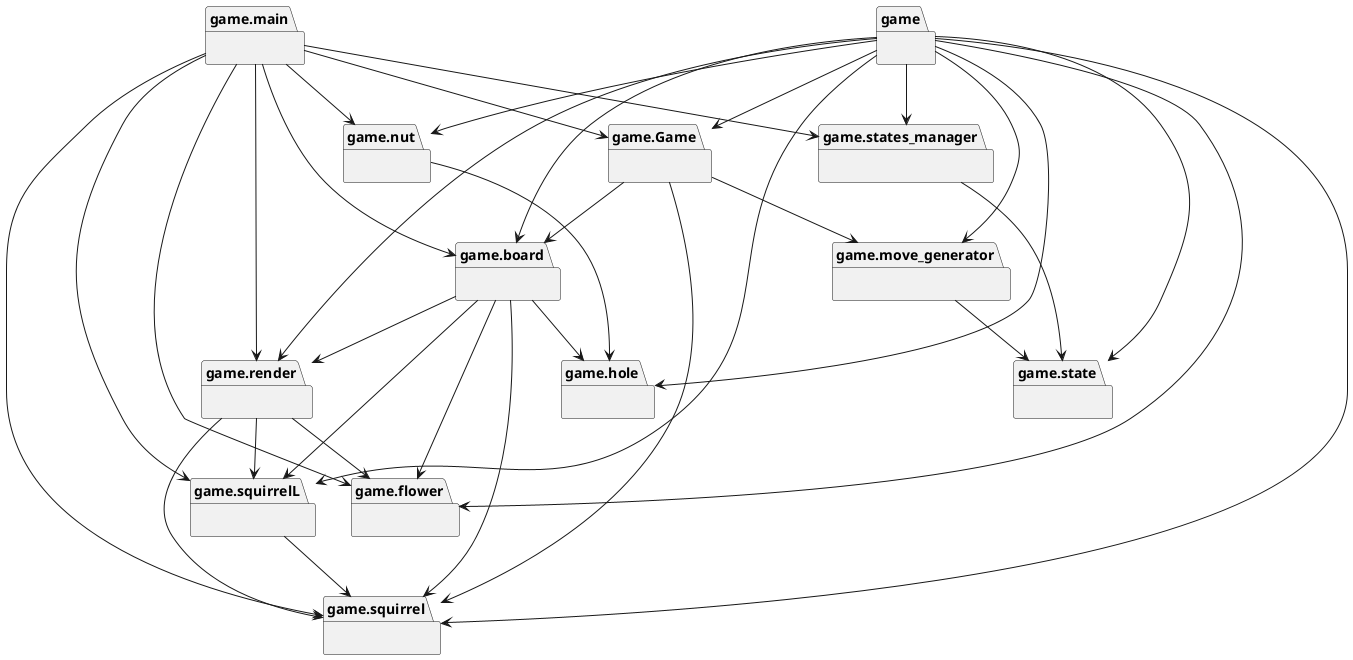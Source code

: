 @startuml packages_game
set namespaceSeparator none
package "game" as game {
}
package "game.Game" as game.Game {
}
package "game.board" as game.board {
}
package "game.flower" as game.flower {
}
package "game.hole" as game.hole {
}
package "game.main" as game.main {
}
package "game.move_generator" as game.move_generator {
}
package "game.nut" as game.nut {
}
package "game.render" as game.render {
}
package "game.squirrel" as game.squirrel {
}
package "game.squirrelL" as game.squirrelL {
}
package "game.state" as game.state {
}
package "game.states_manager" as game.states_manager {
}
game --> game.Game
game --> game.board
game --> game.flower
game --> game.hole
game --> game.move_generator
game --> game.nut
game --> game.render
game --> game.squirrel
game --> game.squirrelL
game --> game.state
game --> game.states_manager
game.Game --> game.board
game.Game --> game.move_generator
game.Game --> game.squirrel
game.board --> game.flower
game.board --> game.hole
game.board --> game.render
game.board --> game.squirrel
game.board --> game.squirrelL
game.main --> game.Game
game.main --> game.board
game.main --> game.flower
game.main --> game.nut
game.main --> game.render
game.main --> game.squirrel
game.main --> game.squirrelL
game.main --> game.states_manager
game.move_generator --> game.state
game.nut --> game.hole
game.render --> game.flower
game.render --> game.squirrel
game.render --> game.squirrelL
game.squirrelL --> game.squirrel
game.states_manager --> game.state
@enduml
